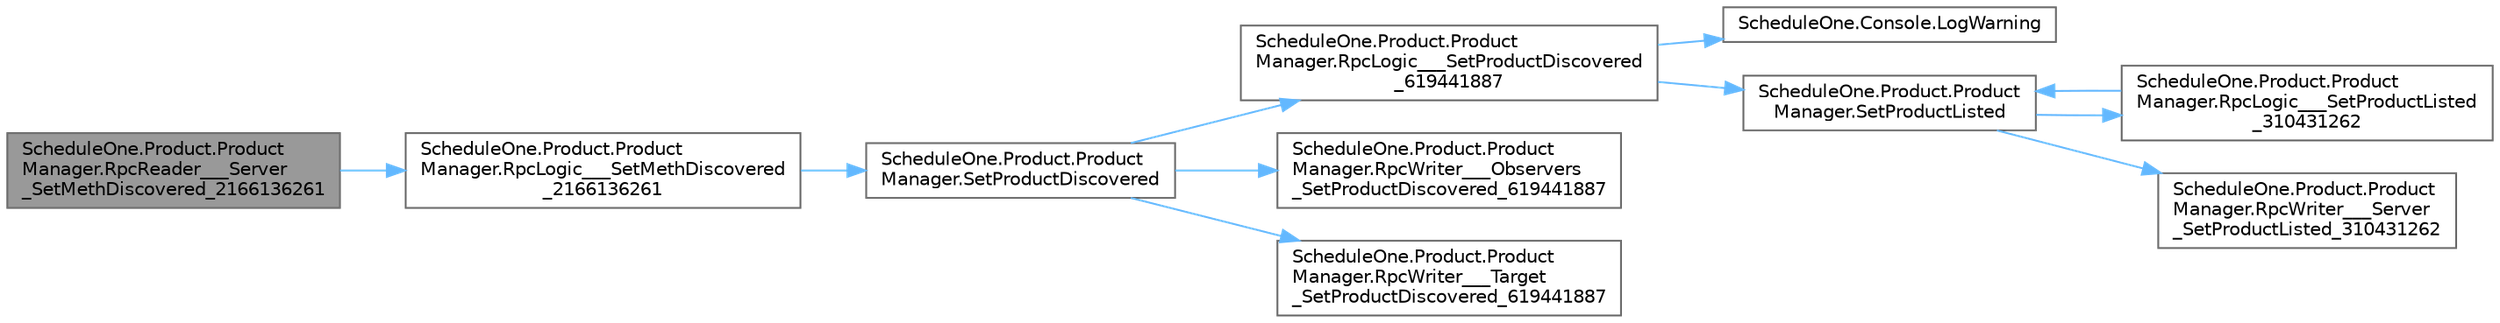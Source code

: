 digraph "ScheduleOne.Product.ProductManager.RpcReader___Server_SetMethDiscovered_2166136261"
{
 // LATEX_PDF_SIZE
  bgcolor="transparent";
  edge [fontname=Helvetica,fontsize=10,labelfontname=Helvetica,labelfontsize=10];
  node [fontname=Helvetica,fontsize=10,shape=box,height=0.2,width=0.4];
  rankdir="LR";
  Node1 [id="Node000001",label="ScheduleOne.Product.Product\lManager.RpcReader___Server\l_SetMethDiscovered_2166136261",height=0.2,width=0.4,color="gray40", fillcolor="grey60", style="filled", fontcolor="black",tooltip=" "];
  Node1 -> Node2 [id="edge1_Node000001_Node000002",color="steelblue1",style="solid",tooltip=" "];
  Node2 [id="Node000002",label="ScheduleOne.Product.Product\lManager.RpcLogic___SetMethDiscovered\l_2166136261",height=0.2,width=0.4,color="grey40", fillcolor="white", style="filled",URL="$class_schedule_one_1_1_product_1_1_product_manager.html#a47eb8ab6cb707f75e685228fa4c6d7c1",tooltip=" "];
  Node2 -> Node3 [id="edge2_Node000002_Node000003",color="steelblue1",style="solid",tooltip=" "];
  Node3 [id="Node000003",label="ScheduleOne.Product.Product\lManager.SetProductDiscovered",height=0.2,width=0.4,color="grey40", fillcolor="white", style="filled",URL="$class_schedule_one_1_1_product_1_1_product_manager.html#ada2ad5c912554905e6f88d54e350511b",tooltip=" "];
  Node3 -> Node4 [id="edge3_Node000003_Node000004",color="steelblue1",style="solid",tooltip=" "];
  Node4 [id="Node000004",label="ScheduleOne.Product.Product\lManager.RpcLogic___SetProductDiscovered\l_619441887",height=0.2,width=0.4,color="grey40", fillcolor="white", style="filled",URL="$class_schedule_one_1_1_product_1_1_product_manager.html#a1888e09bab296020209ba8613754abc8",tooltip=" "];
  Node4 -> Node5 [id="edge4_Node000004_Node000005",color="steelblue1",style="solid",tooltip=" "];
  Node5 [id="Node000005",label="ScheduleOne.Console.LogWarning",height=0.2,width=0.4,color="grey40", fillcolor="white", style="filled",URL="$class_schedule_one_1_1_console.html#a4af4a471d16b1029b44a8121bf41d45c",tooltip=" "];
  Node4 -> Node6 [id="edge5_Node000004_Node000006",color="steelblue1",style="solid",tooltip=" "];
  Node6 [id="Node000006",label="ScheduleOne.Product.Product\lManager.SetProductListed",height=0.2,width=0.4,color="grey40", fillcolor="white", style="filled",URL="$class_schedule_one_1_1_product_1_1_product_manager.html#ae0ba9ef3e5dff12500335823b54bc706",tooltip=" "];
  Node6 -> Node7 [id="edge6_Node000006_Node000007",color="steelblue1",style="solid",tooltip=" "];
  Node7 [id="Node000007",label="ScheduleOne.Product.Product\lManager.RpcLogic___SetProductListed\l_310431262",height=0.2,width=0.4,color="grey40", fillcolor="white", style="filled",URL="$class_schedule_one_1_1_product_1_1_product_manager.html#af6e5e82521235dcc7a540e191f9c2cf8",tooltip=" "];
  Node7 -> Node6 [id="edge7_Node000007_Node000006",color="steelblue1",style="solid",tooltip=" "];
  Node6 -> Node8 [id="edge8_Node000006_Node000008",color="steelblue1",style="solid",tooltip=" "];
  Node8 [id="Node000008",label="ScheduleOne.Product.Product\lManager.RpcWriter___Server\l_SetProductListed_310431262",height=0.2,width=0.4,color="grey40", fillcolor="white", style="filled",URL="$class_schedule_one_1_1_product_1_1_product_manager.html#af5f6477cd51320e1dc4b479cd9c9bdbe",tooltip=" "];
  Node3 -> Node9 [id="edge9_Node000003_Node000009",color="steelblue1",style="solid",tooltip=" "];
  Node9 [id="Node000009",label="ScheduleOne.Product.Product\lManager.RpcWriter___Observers\l_SetProductDiscovered_619441887",height=0.2,width=0.4,color="grey40", fillcolor="white", style="filled",URL="$class_schedule_one_1_1_product_1_1_product_manager.html#af6e4581f5426d8f064f940693a7651d3",tooltip=" "];
  Node3 -> Node10 [id="edge10_Node000003_Node000010",color="steelblue1",style="solid",tooltip=" "];
  Node10 [id="Node000010",label="ScheduleOne.Product.Product\lManager.RpcWriter___Target\l_SetProductDiscovered_619441887",height=0.2,width=0.4,color="grey40", fillcolor="white", style="filled",URL="$class_schedule_one_1_1_product_1_1_product_manager.html#a1e96096caf197ff2a5e3ab157415a9c1",tooltip=" "];
}

